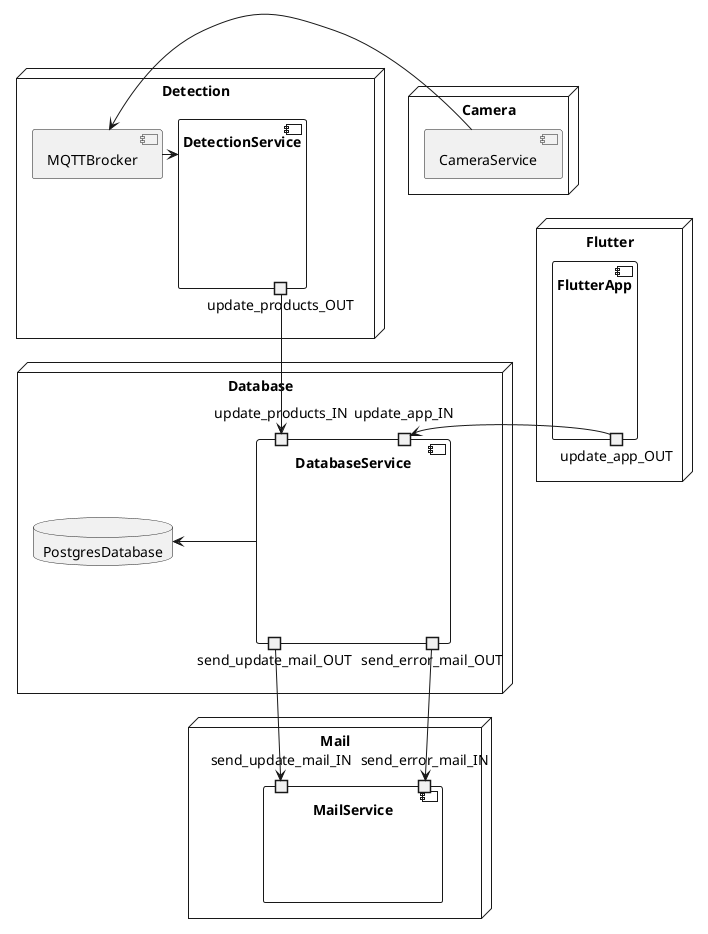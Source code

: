 @startuml
node Detection {
    component DetectionService {
        portout update_products_OUT
    }
    component MQTTBrocker
}
node Database {
    database PostgresDatabase
    component DatabaseService{
        portin update_products_IN

        portin update_app_IN

        portout send_update_mail_OUT
        portout send_error_mail_OUT
    }
}
node Camera {
    component CameraService
}

node Mail {
    component MailService{
        portin send_update_mail_IN
        portin send_error_mail_IN
    }
}
node Flutter {
    component FlutterApp {
        portout update_app_OUT
    }
}

CameraService -left-> MQTTBrocker

MQTTBrocker -left-> DetectionService

update_products_OUT -down-> update_products_IN

update_app_OUT -left-> update_app_IN

send_update_mail_OUT -down-> send_update_mail_IN
send_error_mail_OUT -down-> send_error_mail_IN

DatabaseService -left-> PostgresDatabase
@enduml